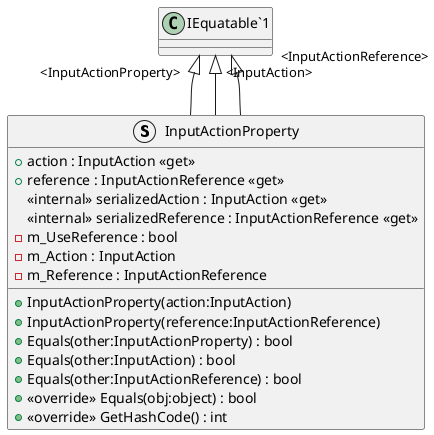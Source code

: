 @startuml
struct InputActionProperty {
    + action : InputAction <<get>>
    + reference : InputActionReference <<get>>
    <<internal>> serializedAction : InputAction <<get>>
    <<internal>> serializedReference : InputActionReference <<get>>
    + InputActionProperty(action:InputAction)
    + InputActionProperty(reference:InputActionReference)
    + Equals(other:InputActionProperty) : bool
    + Equals(other:InputAction) : bool
    + Equals(other:InputActionReference) : bool
    + <<override>> Equals(obj:object) : bool
    + <<override>> GetHashCode() : int
    - m_UseReference : bool
    - m_Action : InputAction
    - m_Reference : InputActionReference
}
"IEquatable`1" "<InputActionProperty>" <|-- InputActionProperty
"IEquatable`1" "<InputAction>" <|-- InputActionProperty
"IEquatable`1" "<InputActionReference>" <|-- InputActionProperty
@enduml
